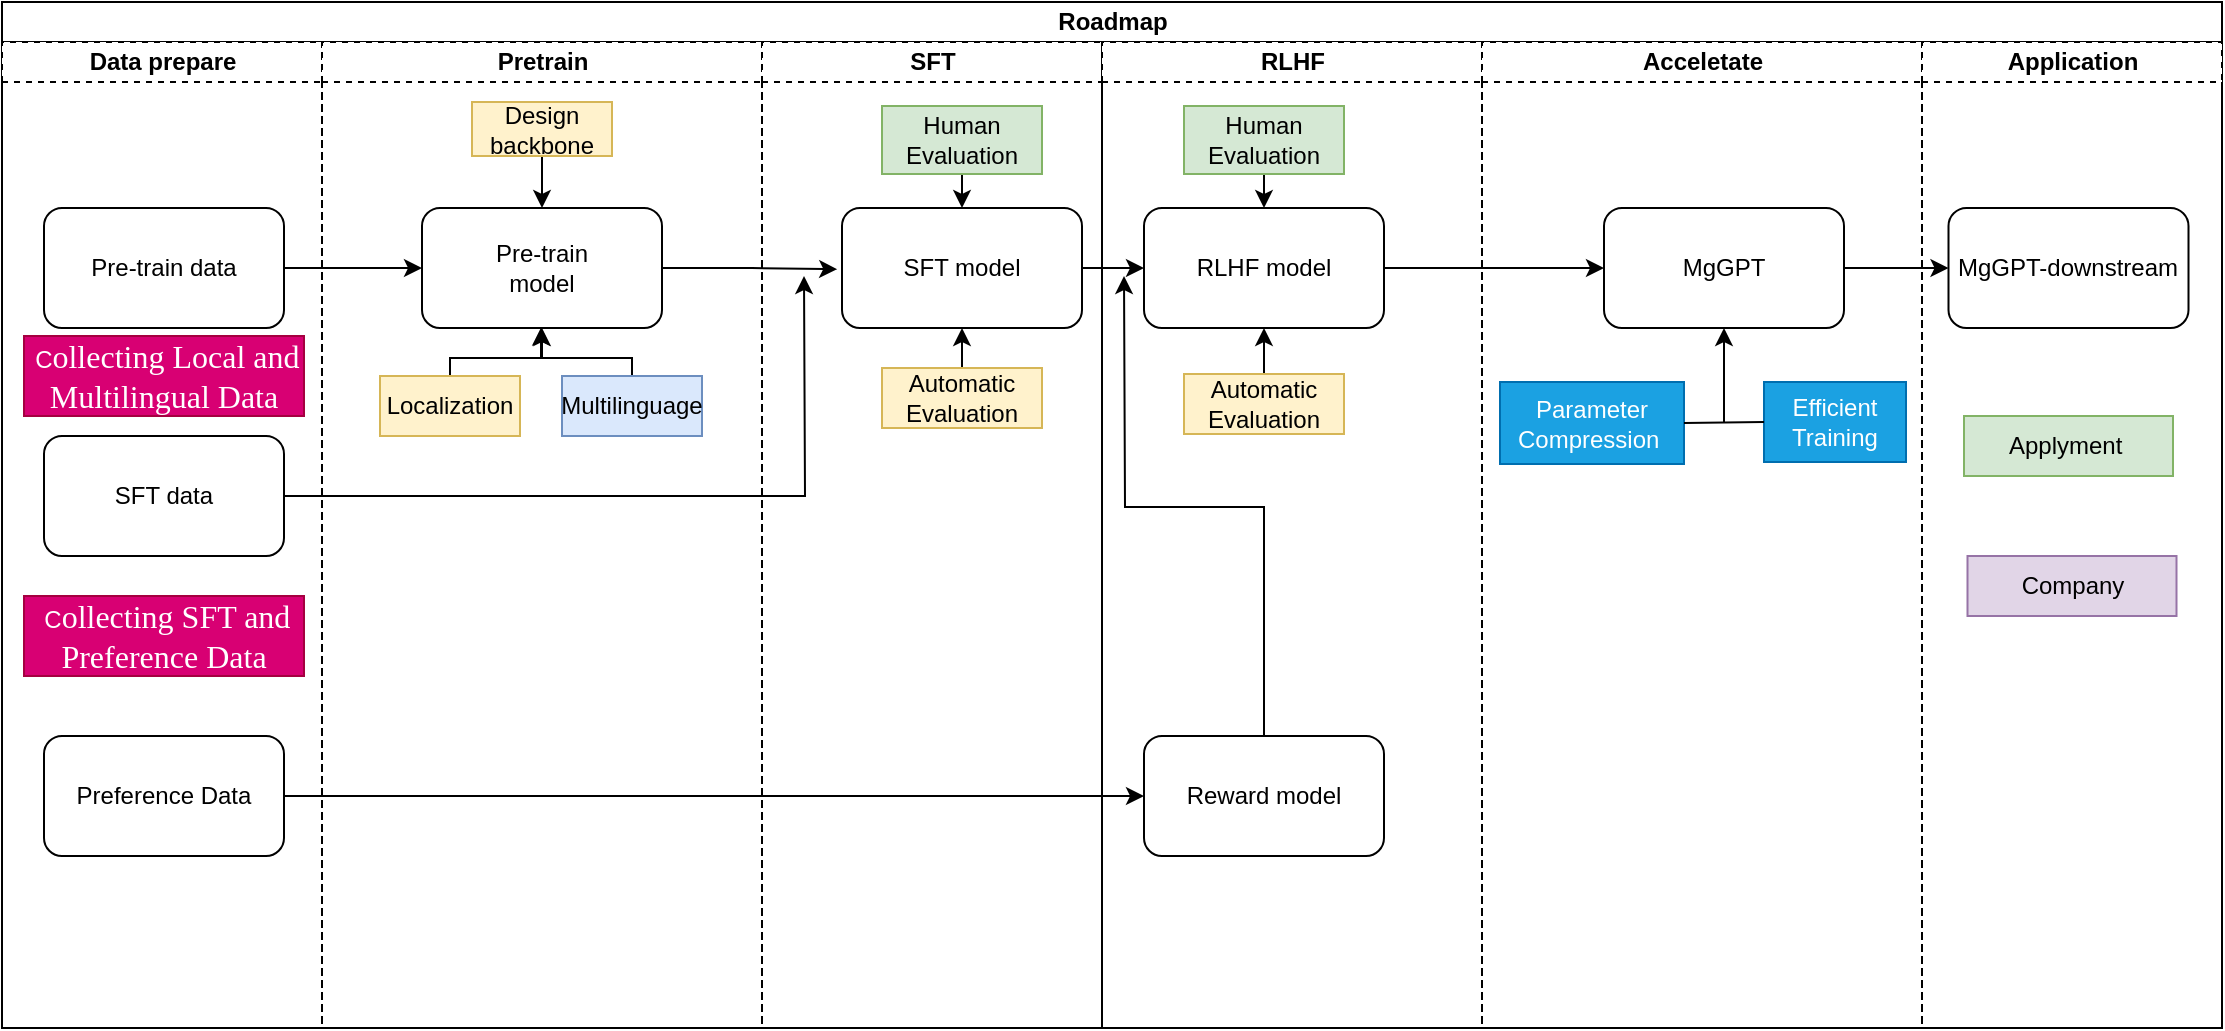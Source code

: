 <mxfile version="25.0.3" pages="2">
  <diagram name="第 1 页" id="qJFG4ZYVAEiP9m0R-gby">
    <mxGraphModel dx="1207" dy="765" grid="0" gridSize="10" guides="1" tooltips="1" connect="1" arrows="1" fold="1" page="1" pageScale="1" pageWidth="1169" pageHeight="827" math="0" shadow="0">
      <root>
        <mxCell id="0" />
        <mxCell id="1" parent="0" />
        <mxCell id="H2LMfA4cWkD5YnM_SA28-17" style="edgeStyle=orthogonalEdgeStyle;rounded=0;orthogonalLoop=1;jettySize=auto;html=1;" parent="1" source="H2LMfA4cWkD5YnM_SA28-3" edge="1">
          <mxGeometry relative="1" as="geometry">
            <mxPoint x="410" y="267" as="targetPoint" />
          </mxGeometry>
        </mxCell>
        <mxCell id="gEcVDK2G-cnFGfUPvAR2-7" value="" style="edgeStyle=orthogonalEdgeStyle;rounded=0;orthogonalLoop=1;jettySize=auto;html=1;exitX=0.5;exitY=0;exitDx=0;exitDy=0;" parent="1" source="gEcVDK2G-cnFGfUPvAR2-5" edge="1">
          <mxGeometry relative="1" as="geometry">
            <mxPoint x="570" y="267" as="targetPoint" />
          </mxGeometry>
        </mxCell>
        <mxCell id="gEcVDK2G-cnFGfUPvAR2-10" value="Roadmap" style="swimlane;childLayout=stackLayout;resizeParent=1;resizeParentMax=0;startSize=20;html=1;" parent="1" vertex="1">
          <mxGeometry x="9" y="130" width="1110" height="513" as="geometry" />
        </mxCell>
        <mxCell id="gEcVDK2G-cnFGfUPvAR2-12" value="Data prepare" style="swimlane;startSize=20;html=1;dashed=1;" parent="gEcVDK2G-cnFGfUPvAR2-10" vertex="1">
          <mxGeometry y="20" width="160" height="493" as="geometry">
            <mxRectangle x="140" y="20" width="40" height="406" as="alternateBounds" />
          </mxGeometry>
        </mxCell>
        <mxCell id="H2LMfA4cWkD5YnM_SA28-3" value="SFT data" style="whiteSpace=wrap;html=1;rounded=1;" parent="gEcVDK2G-cnFGfUPvAR2-12" vertex="1">
          <mxGeometry x="21" y="197" width="120" height="60" as="geometry" />
        </mxCell>
        <mxCell id="gEcVDK2G-cnFGfUPvAR2-2" value="Preference Data" style="whiteSpace=wrap;html=1;rounded=1;" parent="gEcVDK2G-cnFGfUPvAR2-12" vertex="1">
          <mxGeometry x="21" y="347" width="120" height="60" as="geometry" />
        </mxCell>
        <mxCell id="H2LMfA4cWkD5YnM_SA28-5" value="Pre-train data" style="whiteSpace=wrap;html=1;rounded=1;" parent="gEcVDK2G-cnFGfUPvAR2-12" vertex="1">
          <mxGeometry x="21" y="83" width="120" height="60" as="geometry" />
        </mxCell>
        <mxCell id="aoEHYYdZmD1ayY0yGocH-11" value="&amp;nbsp;C&lt;span style=&quot;border-color: var(--border-color); font-family: &amp;quot;Times New Roman&amp;quot;, serif; font-size: 16px; text-align: left;&quot; lang=&quot;EN-US&quot;&gt;ollecting Local and&lt;br style=&quot;border-color: var(--border-color);&quot;&gt;Multilingual Data&lt;/span&gt;" style="rounded=0;whiteSpace=wrap;html=1;fillColor=#d80073;fontColor=#ffffff;strokeColor=#A50040;" parent="gEcVDK2G-cnFGfUPvAR2-12" vertex="1">
          <mxGeometry x="11" y="147" width="140" height="40" as="geometry" />
        </mxCell>
        <mxCell id="aoEHYYdZmD1ayY0yGocH-24" value="&amp;nbsp;C&lt;span style=&quot;border-color: var(--border-color); font-family: &amp;quot;Times New Roman&amp;quot;, serif; font-size: 16px; text-align: left;&quot; lang=&quot;EN-US&quot;&gt;ollecting SFT and Preference&amp;nbsp;Data&lt;/span&gt;" style="rounded=0;whiteSpace=wrap;html=1;fillColor=#d80073;fontColor=#ffffff;strokeColor=#A50040;" parent="gEcVDK2G-cnFGfUPvAR2-12" vertex="1">
          <mxGeometry x="11" y="277" width="140" height="40" as="geometry" />
        </mxCell>
        <mxCell id="gEcVDK2G-cnFGfUPvAR2-13" value="Pretrain" style="swimlane;startSize=20;html=1;dashed=1;" parent="gEcVDK2G-cnFGfUPvAR2-10" vertex="1">
          <mxGeometry x="160" y="20" width="220" height="493" as="geometry" />
        </mxCell>
        <mxCell id="H2LMfA4cWkD5YnM_SA28-18" value="Pre-train&lt;br&gt;model" style="rounded=1;whiteSpace=wrap;html=1;" parent="gEcVDK2G-cnFGfUPvAR2-13" vertex="1">
          <mxGeometry x="50" y="83" width="120" height="60" as="geometry" />
        </mxCell>
        <mxCell id="MclHNVF5Y_-nszO6Ik4K-4" style="edgeStyle=orthogonalEdgeStyle;rounded=0;orthogonalLoop=1;jettySize=auto;html=1;exitX=0.5;exitY=0;exitDx=0;exitDy=0;entryX=0.5;entryY=1;entryDx=0;entryDy=0;" parent="gEcVDK2G-cnFGfUPvAR2-13" source="aoEHYYdZmD1ayY0yGocH-1" target="H2LMfA4cWkD5YnM_SA28-18" edge="1">
          <mxGeometry relative="1" as="geometry">
            <Array as="points">
              <mxPoint x="64" y="158" />
              <mxPoint x="110" y="158" />
            </Array>
          </mxGeometry>
        </mxCell>
        <mxCell id="aoEHYYdZmD1ayY0yGocH-1" value="Localization" style="rounded=0;whiteSpace=wrap;html=1;fillColor=#fff2cc;strokeColor=#d6b656;" parent="gEcVDK2G-cnFGfUPvAR2-13" vertex="1">
          <mxGeometry x="29" y="167" width="70" height="30" as="geometry" />
        </mxCell>
        <mxCell id="MclHNVF5Y_-nszO6Ik4K-5" style="edgeStyle=orthogonalEdgeStyle;rounded=0;orthogonalLoop=1;jettySize=auto;html=1;exitX=0.5;exitY=0;exitDx=0;exitDy=0;" parent="gEcVDK2G-cnFGfUPvAR2-13" source="aoEHYYdZmD1ayY0yGocH-2" edge="1">
          <mxGeometry relative="1" as="geometry">
            <mxPoint x="109.519" y="142.778" as="targetPoint" />
            <Array as="points">
              <mxPoint x="155" y="158" />
              <mxPoint x="110" y="158" />
            </Array>
          </mxGeometry>
        </mxCell>
        <mxCell id="aoEHYYdZmD1ayY0yGocH-2" value="Multilinguage" style="rounded=0;whiteSpace=wrap;html=1;fillColor=#dae8fc;strokeColor=#6c8ebf;" parent="gEcVDK2G-cnFGfUPvAR2-13" vertex="1">
          <mxGeometry x="120" y="167" width="70" height="30" as="geometry" />
        </mxCell>
        <mxCell id="MclHNVF5Y_-nszO6Ik4K-2" value="" style="edgeStyle=orthogonalEdgeStyle;rounded=0;orthogonalLoop=1;jettySize=auto;html=1;entryX=0.5;entryY=0;entryDx=0;entryDy=0;" parent="gEcVDK2G-cnFGfUPvAR2-13" source="MclHNVF5Y_-nszO6Ik4K-1" target="H2LMfA4cWkD5YnM_SA28-18" edge="1">
          <mxGeometry relative="1" as="geometry" />
        </mxCell>
        <mxCell id="MclHNVF5Y_-nszO6Ik4K-1" value="Design backbone" style="rounded=0;whiteSpace=wrap;html=1;fillColor=#fff2cc;strokeColor=#d6b656;" parent="gEcVDK2G-cnFGfUPvAR2-13" vertex="1">
          <mxGeometry x="75" y="30" width="70" height="27" as="geometry" />
        </mxCell>
        <mxCell id="gEcVDK2G-cnFGfUPvAR2-14" value="SFT" style="swimlane;startSize=20;html=1;dashed=1;" parent="gEcVDK2G-cnFGfUPvAR2-10" vertex="1">
          <mxGeometry x="380" y="20" width="170" height="493" as="geometry" />
        </mxCell>
        <mxCell id="H2LMfA4cWkD5YnM_SA28-8" value="SFT model" style="rounded=1;whiteSpace=wrap;html=1;" parent="gEcVDK2G-cnFGfUPvAR2-14" vertex="1">
          <mxGeometry x="40" y="83" width="120" height="60" as="geometry" />
        </mxCell>
        <mxCell id="Cw1NZM94ZHt3_66bPdFc-37" style="edgeStyle=orthogonalEdgeStyle;rounded=0;orthogonalLoop=1;jettySize=auto;html=1;exitX=0.5;exitY=0;exitDx=0;exitDy=0;entryX=0.5;entryY=1;entryDx=0;entryDy=0;" edge="1" parent="gEcVDK2G-cnFGfUPvAR2-14" source="aoEHYYdZmD1ayY0yGocH-16" target="H2LMfA4cWkD5YnM_SA28-8">
          <mxGeometry relative="1" as="geometry" />
        </mxCell>
        <mxCell id="aoEHYYdZmD1ayY0yGocH-16" value="Automatic Evaluation" style="rounded=0;whiteSpace=wrap;html=1;fillColor=#fff2cc;strokeColor=#d6b656;" parent="gEcVDK2G-cnFGfUPvAR2-14" vertex="1">
          <mxGeometry x="60" y="163" width="80" height="30" as="geometry" />
        </mxCell>
        <mxCell id="Cw1NZM94ZHt3_66bPdFc-39" style="edgeStyle=orthogonalEdgeStyle;rounded=0;orthogonalLoop=1;jettySize=auto;html=1;exitX=0.5;exitY=1;exitDx=0;exitDy=0;entryX=0.5;entryY=0;entryDx=0;entryDy=0;" edge="1" parent="gEcVDK2G-cnFGfUPvAR2-14" source="aoEHYYdZmD1ayY0yGocH-18" target="H2LMfA4cWkD5YnM_SA28-8">
          <mxGeometry relative="1" as="geometry" />
        </mxCell>
        <mxCell id="aoEHYYdZmD1ayY0yGocH-18" value="Human Evaluation" style="rounded=0;whiteSpace=wrap;html=1;fillColor=#d5e8d4;strokeColor=#82b366;" parent="gEcVDK2G-cnFGfUPvAR2-14" vertex="1">
          <mxGeometry x="60" y="32" width="80" height="34" as="geometry" />
        </mxCell>
        <mxCell id="gEcVDK2G-cnFGfUPvAR2-17" value="RLHF" style="swimlane;startSize=20;html=1;dashed=1;" parent="gEcVDK2G-cnFGfUPvAR2-10" vertex="1">
          <mxGeometry x="550" y="20" width="190" height="493" as="geometry" />
        </mxCell>
        <mxCell id="H2LMfA4cWkD5YnM_SA28-21" value="RLHF model" style="rounded=1;whiteSpace=wrap;html=1;" parent="gEcVDK2G-cnFGfUPvAR2-17" vertex="1">
          <mxGeometry x="21" y="83" width="120" height="60" as="geometry" />
        </mxCell>
        <mxCell id="gEcVDK2G-cnFGfUPvAR2-5" value="Reward model" style="rounded=1;whiteSpace=wrap;html=1;" parent="gEcVDK2G-cnFGfUPvAR2-17" vertex="1">
          <mxGeometry x="21" y="347" width="120" height="60" as="geometry" />
        </mxCell>
        <mxCell id="Cw1NZM94ZHt3_66bPdFc-47" style="edgeStyle=orthogonalEdgeStyle;rounded=0;orthogonalLoop=1;jettySize=auto;html=1;entryX=0.5;entryY=1;entryDx=0;entryDy=0;" edge="1" parent="gEcVDK2G-cnFGfUPvAR2-17" source="Cw1NZM94ZHt3_66bPdFc-46" target="H2LMfA4cWkD5YnM_SA28-21">
          <mxGeometry relative="1" as="geometry" />
        </mxCell>
        <mxCell id="Cw1NZM94ZHt3_66bPdFc-46" value="Automatic Evaluation" style="rounded=0;whiteSpace=wrap;html=1;fillColor=#fff2cc;strokeColor=#d6b656;" vertex="1" parent="gEcVDK2G-cnFGfUPvAR2-17">
          <mxGeometry x="41" y="166" width="80" height="30" as="geometry" />
        </mxCell>
        <mxCell id="Cw1NZM94ZHt3_66bPdFc-50" style="edgeStyle=orthogonalEdgeStyle;rounded=0;orthogonalLoop=1;jettySize=auto;html=1;" edge="1" parent="gEcVDK2G-cnFGfUPvAR2-17" source="Cw1NZM94ZHt3_66bPdFc-48" target="H2LMfA4cWkD5YnM_SA28-21">
          <mxGeometry relative="1" as="geometry">
            <Array as="points">
              <mxPoint x="81" y="89" />
              <mxPoint x="81" y="89" />
            </Array>
          </mxGeometry>
        </mxCell>
        <mxCell id="Cw1NZM94ZHt3_66bPdFc-48" value="Human Evaluation" style="rounded=0;whiteSpace=wrap;html=1;fillColor=#d5e8d4;strokeColor=#82b366;" vertex="1" parent="gEcVDK2G-cnFGfUPvAR2-17">
          <mxGeometry x="41" y="32" width="80" height="34" as="geometry" />
        </mxCell>
        <mxCell id="gEcVDK2G-cnFGfUPvAR2-18" value="Acceletate" style="swimlane;startSize=20;html=1;dashed=1;" parent="gEcVDK2G-cnFGfUPvAR2-10" vertex="1">
          <mxGeometry x="740" y="20" width="220" height="493" as="geometry" />
        </mxCell>
        <mxCell id="H2LMfA4cWkD5YnM_SA28-7" value="MgGPT" style="rounded=1;whiteSpace=wrap;html=1;" parent="gEcVDK2G-cnFGfUPvAR2-18" vertex="1">
          <mxGeometry x="61" y="83" width="120" height="60" as="geometry" />
        </mxCell>
        <mxCell id="aoEHYYdZmD1ayY0yGocH-22" value="Efficient&lt;br&gt;Training" style="rounded=0;whiteSpace=wrap;html=1;fillColor=#1ba1e2;strokeColor=#006EAF;fontColor=#ffffff;" parent="gEcVDK2G-cnFGfUPvAR2-18" vertex="1">
          <mxGeometry x="141" y="170" width="71" height="40" as="geometry" />
        </mxCell>
        <mxCell id="aoEHYYdZmD1ayY0yGocH-23" value="Parameter Compression&amp;nbsp;" style="rounded=0;whiteSpace=wrap;html=1;fillColor=#1ba1e2;strokeColor=#006EAF;fontColor=#ffffff;align=center;" parent="gEcVDK2G-cnFGfUPvAR2-18" vertex="1">
          <mxGeometry x="9" y="170" width="92" height="41" as="geometry" />
        </mxCell>
        <mxCell id="Cw1NZM94ZHt3_66bPdFc-56" value="" style="endArrow=none;html=1;rounded=0;exitX=1;exitY=0.5;exitDx=0;exitDy=0;entryX=0;entryY=0.5;entryDx=0;entryDy=0;" edge="1" parent="gEcVDK2G-cnFGfUPvAR2-18" source="aoEHYYdZmD1ayY0yGocH-23" target="aoEHYYdZmD1ayY0yGocH-22">
          <mxGeometry width="50" height="50" relative="1" as="geometry">
            <mxPoint x="-65" y="238" as="sourcePoint" />
            <mxPoint x="-15" y="188" as="targetPoint" />
          </mxGeometry>
        </mxCell>
        <mxCell id="aoEHYYdZmD1ayY0yGocH-27" value="Application" style="swimlane;startSize=20;html=1;dashed=1;" parent="gEcVDK2G-cnFGfUPvAR2-10" vertex="1">
          <mxGeometry x="960" y="20" width="150" height="493" as="geometry" />
        </mxCell>
        <mxCell id="aoEHYYdZmD1ayY0yGocH-25" value="Applyment&amp;nbsp;" style="rounded=0;whiteSpace=wrap;html=1;fillColor=#d5e8d4;strokeColor=#82b366;" parent="aoEHYYdZmD1ayY0yGocH-27" vertex="1">
          <mxGeometry x="21" y="187" width="104.5" height="30" as="geometry" />
        </mxCell>
        <mxCell id="aoEHYYdZmD1ayY0yGocH-33" value="MgGPT-downstream" style="rounded=1;whiteSpace=wrap;html=1;" parent="aoEHYYdZmD1ayY0yGocH-27" vertex="1">
          <mxGeometry x="13.25" y="83" width="120" height="60" as="geometry" />
        </mxCell>
        <mxCell id="Cw1NZM94ZHt3_66bPdFc-57" value="Company" style="rounded=0;whiteSpace=wrap;html=1;fillColor=#e1d5e7;strokeColor=#9673a6;" vertex="1" parent="aoEHYYdZmD1ayY0yGocH-27">
          <mxGeometry x="22.75" y="257" width="104.5" height="30" as="geometry" />
        </mxCell>
        <mxCell id="H2LMfA4cWkD5YnM_SA28-19" style="edgeStyle=orthogonalEdgeStyle;rounded=0;orthogonalLoop=1;jettySize=auto;html=1;exitX=1;exitY=0.5;exitDx=0;exitDy=0;entryX=0;entryY=0.5;entryDx=0;entryDy=0;" parent="gEcVDK2G-cnFGfUPvAR2-10" source="H2LMfA4cWkD5YnM_SA28-5" target="H2LMfA4cWkD5YnM_SA28-18" edge="1">
          <mxGeometry relative="1" as="geometry" />
        </mxCell>
        <mxCell id="H2LMfA4cWkD5YnM_SA28-20" style="edgeStyle=orthogonalEdgeStyle;rounded=0;orthogonalLoop=1;jettySize=auto;html=1;exitX=1;exitY=0.5;exitDx=0;exitDy=0;entryX=-0.02;entryY=0.51;entryDx=0;entryDy=0;entryPerimeter=0;" parent="gEcVDK2G-cnFGfUPvAR2-10" source="H2LMfA4cWkD5YnM_SA28-18" target="H2LMfA4cWkD5YnM_SA28-8" edge="1">
          <mxGeometry relative="1" as="geometry" />
        </mxCell>
        <mxCell id="gEcVDK2G-cnFGfUPvAR2-1" value="" style="edgeStyle=orthogonalEdgeStyle;rounded=0;orthogonalLoop=1;jettySize=auto;html=1;" parent="gEcVDK2G-cnFGfUPvAR2-10" source="H2LMfA4cWkD5YnM_SA28-8" target="H2LMfA4cWkD5YnM_SA28-21" edge="1">
          <mxGeometry relative="1" as="geometry" />
        </mxCell>
        <mxCell id="gEcVDK2G-cnFGfUPvAR2-6" value="" style="edgeStyle=orthogonalEdgeStyle;rounded=0;orthogonalLoop=1;jettySize=auto;html=1;" parent="gEcVDK2G-cnFGfUPvAR2-10" source="gEcVDK2G-cnFGfUPvAR2-2" target="gEcVDK2G-cnFGfUPvAR2-5" edge="1">
          <mxGeometry relative="1" as="geometry" />
        </mxCell>
        <mxCell id="gEcVDK2G-cnFGfUPvAR2-4" value="" style="edgeStyle=orthogonalEdgeStyle;rounded=0;orthogonalLoop=1;jettySize=auto;html=1;" parent="gEcVDK2G-cnFGfUPvAR2-10" source="H2LMfA4cWkD5YnM_SA28-21" target="H2LMfA4cWkD5YnM_SA28-7" edge="1">
          <mxGeometry relative="1" as="geometry" />
        </mxCell>
        <mxCell id="aoEHYYdZmD1ayY0yGocH-34" value="" style="edgeStyle=orthogonalEdgeStyle;rounded=0;orthogonalLoop=1;jettySize=auto;html=1;" parent="gEcVDK2G-cnFGfUPvAR2-10" source="H2LMfA4cWkD5YnM_SA28-7" target="aoEHYYdZmD1ayY0yGocH-33" edge="1">
          <mxGeometry relative="1" as="geometry" />
        </mxCell>
        <mxCell id="Cw1NZM94ZHt3_66bPdFc-54" value="" style="endArrow=classic;html=1;rounded=0;entryX=0.5;entryY=1;entryDx=0;entryDy=0;" edge="1" parent="1" target="H2LMfA4cWkD5YnM_SA28-7">
          <mxGeometry width="50" height="50" relative="1" as="geometry">
            <mxPoint x="870" y="340" as="sourcePoint" />
            <mxPoint x="588" y="300" as="targetPoint" />
          </mxGeometry>
        </mxCell>
      </root>
    </mxGraphModel>
  </diagram>
  <diagram id="L5EI0Nv2DJLL0fKtWiDT" name="第 2 页">
    <mxGraphModel grid="1" page="1" gridSize="10" guides="1" tooltips="1" connect="1" arrows="1" fold="1" pageScale="1" pageWidth="827" pageHeight="1169" math="0" shadow="0">
      <root>
        <mxCell id="0" />
        <mxCell id="1" parent="0" />
      </root>
    </mxGraphModel>
  </diagram>
</mxfile>

